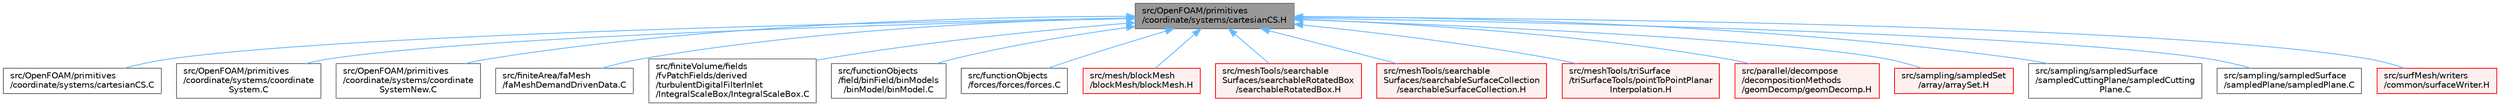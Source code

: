 digraph "src/OpenFOAM/primitives/coordinate/systems/cartesianCS.H"
{
 // LATEX_PDF_SIZE
  bgcolor="transparent";
  edge [fontname=Helvetica,fontsize=10,labelfontname=Helvetica,labelfontsize=10];
  node [fontname=Helvetica,fontsize=10,shape=box,height=0.2,width=0.4];
  Node1 [id="Node000001",label="src/OpenFOAM/primitives\l/coordinate/systems/cartesianCS.H",height=0.2,width=0.4,color="gray40", fillcolor="grey60", style="filled", fontcolor="black",tooltip=" "];
  Node1 -> Node2 [id="edge1_Node000001_Node000002",dir="back",color="steelblue1",style="solid",tooltip=" "];
  Node2 [id="Node000002",label="src/OpenFOAM/primitives\l/coordinate/systems/cartesianCS.C",height=0.2,width=0.4,color="grey40", fillcolor="white", style="filled",URL="$cartesianCS_8C.html",tooltip=" "];
  Node1 -> Node3 [id="edge2_Node000001_Node000003",dir="back",color="steelblue1",style="solid",tooltip=" "];
  Node3 [id="Node000003",label="src/OpenFOAM/primitives\l/coordinate/systems/coordinate\lSystem.C",height=0.2,width=0.4,color="grey40", fillcolor="white", style="filled",URL="$coordinateSystem_8C.html",tooltip=" "];
  Node1 -> Node4 [id="edge3_Node000001_Node000004",dir="back",color="steelblue1",style="solid",tooltip=" "];
  Node4 [id="Node000004",label="src/OpenFOAM/primitives\l/coordinate/systems/coordinate\lSystemNew.C",height=0.2,width=0.4,color="grey40", fillcolor="white", style="filled",URL="$coordinateSystemNew_8C.html",tooltip=" "];
  Node1 -> Node5 [id="edge4_Node000001_Node000005",dir="back",color="steelblue1",style="solid",tooltip=" "];
  Node5 [id="Node000005",label="src/finiteArea/faMesh\l/faMeshDemandDrivenData.C",height=0.2,width=0.4,color="grey40", fillcolor="white", style="filled",URL="$faMeshDemandDrivenData_8C.html",tooltip=" "];
  Node1 -> Node6 [id="edge5_Node000001_Node000006",dir="back",color="steelblue1",style="solid",tooltip=" "];
  Node6 [id="Node000006",label="src/finiteVolume/fields\l/fvPatchFields/derived\l/turbulentDigitalFilterInlet\l/IntegralScaleBox/IntegralScaleBox.C",height=0.2,width=0.4,color="grey40", fillcolor="white", style="filled",URL="$IntegralScaleBox_8C.html",tooltip=" "];
  Node1 -> Node7 [id="edge6_Node000001_Node000007",dir="back",color="steelblue1",style="solid",tooltip=" "];
  Node7 [id="Node000007",label="src/functionObjects\l/field/binField/binModels\l/binModel/binModel.C",height=0.2,width=0.4,color="grey40", fillcolor="white", style="filled",URL="$binModel_8C.html",tooltip=" "];
  Node1 -> Node8 [id="edge7_Node000001_Node000008",dir="back",color="steelblue1",style="solid",tooltip=" "];
  Node8 [id="Node000008",label="src/functionObjects\l/forces/forces/forces.C",height=0.2,width=0.4,color="grey40", fillcolor="white", style="filled",URL="$forces_8C.html",tooltip=" "];
  Node1 -> Node9 [id="edge8_Node000001_Node000009",dir="back",color="steelblue1",style="solid",tooltip=" "];
  Node9 [id="Node000009",label="src/mesh/blockMesh\l/blockMesh/blockMesh.H",height=0.2,width=0.4,color="red", fillcolor="#FFF0F0", style="filled",URL="$blockMesh_8H.html",tooltip=" "];
  Node1 -> Node17 [id="edge9_Node000001_Node000017",dir="back",color="steelblue1",style="solid",tooltip=" "];
  Node17 [id="Node000017",label="src/meshTools/searchable\lSurfaces/searchableRotatedBox\l/searchableRotatedBox.H",height=0.2,width=0.4,color="red", fillcolor="#FFF0F0", style="filled",URL="$searchableRotatedBox_8H.html",tooltip=" "];
  Node1 -> Node19 [id="edge10_Node000001_Node000019",dir="back",color="steelblue1",style="solid",tooltip=" "];
  Node19 [id="Node000019",label="src/meshTools/searchable\lSurfaces/searchableSurfaceCollection\l/searchableSurfaceCollection.H",height=0.2,width=0.4,color="red", fillcolor="#FFF0F0", style="filled",URL="$searchableSurfaceCollection_8H.html",tooltip=" "];
  Node1 -> Node21 [id="edge11_Node000001_Node000021",dir="back",color="steelblue1",style="solid",tooltip=" "];
  Node21 [id="Node000021",label="src/meshTools/triSurface\l/triSurfaceTools/pointToPointPlanar\lInterpolation.H",height=0.2,width=0.4,color="red", fillcolor="#FFF0F0", style="filled",URL="$pointToPointPlanarInterpolation_8H.html",tooltip=" "];
  Node1 -> Node34 [id="edge12_Node000001_Node000034",dir="back",color="steelblue1",style="solid",tooltip=" "];
  Node34 [id="Node000034",label="src/parallel/decompose\l/decompositionMethods\l/geomDecomp/geomDecomp.H",height=0.2,width=0.4,color="red", fillcolor="#FFF0F0", style="filled",URL="$geomDecomp_8H.html",tooltip=" "];
  Node1 -> Node41 [id="edge13_Node000001_Node000041",dir="back",color="steelblue1",style="solid",tooltip=" "];
  Node41 [id="Node000041",label="src/sampling/sampledSet\l/array/arraySet.H",height=0.2,width=0.4,color="red", fillcolor="#FFF0F0", style="filled",URL="$arraySet_8H.html",tooltip=" "];
  Node1 -> Node43 [id="edge14_Node000001_Node000043",dir="back",color="steelblue1",style="solid",tooltip=" "];
  Node43 [id="Node000043",label="src/sampling/sampledSurface\l/sampledCuttingPlane/sampledCutting\lPlane.C",height=0.2,width=0.4,color="grey40", fillcolor="white", style="filled",URL="$sampledCuttingPlane_8C.html",tooltip=" "];
  Node1 -> Node44 [id="edge15_Node000001_Node000044",dir="back",color="steelblue1",style="solid",tooltip=" "];
  Node44 [id="Node000044",label="src/sampling/sampledSurface\l/sampledPlane/sampledPlane.C",height=0.2,width=0.4,color="grey40", fillcolor="white", style="filled",URL="$sampledPlane_8C.html",tooltip=" "];
  Node1 -> Node45 [id="edge16_Node000001_Node000045",dir="back",color="steelblue1",style="solid",tooltip=" "];
  Node45 [id="Node000045",label="src/surfMesh/writers\l/common/surfaceWriter.H",height=0.2,width=0.4,color="red", fillcolor="#FFF0F0", style="filled",URL="$surfaceWriter_8H.html",tooltip=" "];
}
